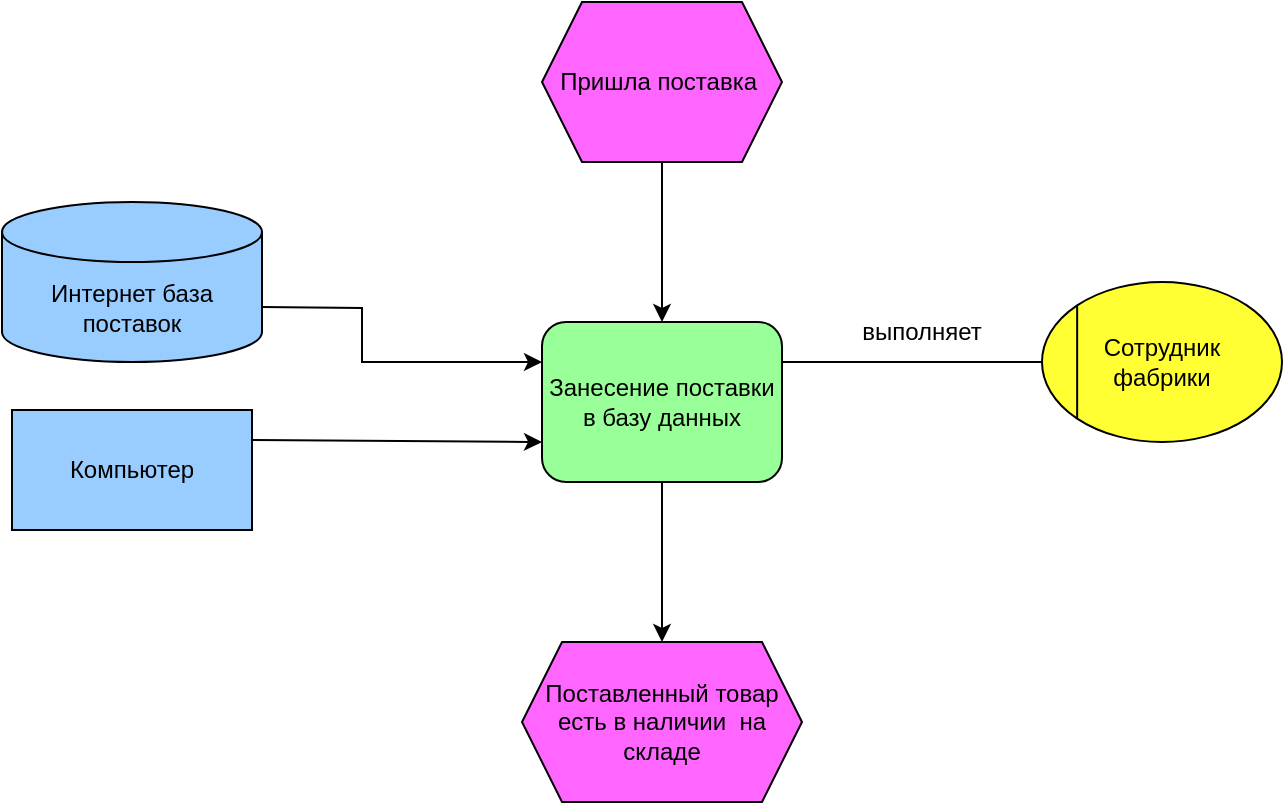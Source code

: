 <mxfile version="22.1.4" type="github">
  <diagram name="Страница — 1" id="INVGBPt_VYmLyctggFGg">
    <mxGraphModel dx="1430" dy="793" grid="1" gridSize="10" guides="1" tooltips="1" connect="1" arrows="1" fold="1" page="1" pageScale="1" pageWidth="827" pageHeight="1169" math="0" shadow="0">
      <root>
        <mxCell id="0" />
        <mxCell id="1" parent="0" />
        <mxCell id="-x4PVFEpAmjkInHYJLnl-1" value="Пришла поставка&amp;nbsp;" style="shape=hexagon;perimeter=hexagonPerimeter2;whiteSpace=wrap;html=1;fixedSize=1;fillColor=#FF66FF;strokeColor=#000000;" parent="1" vertex="1">
          <mxGeometry x="320" y="40" width="120" height="80" as="geometry" />
        </mxCell>
        <mxCell id="-x4PVFEpAmjkInHYJLnl-2" value="" style="endArrow=classic;html=1;rounded=0;exitX=0.5;exitY=1;exitDx=0;exitDy=0;" parent="1" source="-x4PVFEpAmjkInHYJLnl-1" edge="1">
          <mxGeometry width="50" height="50" relative="1" as="geometry">
            <mxPoint x="430" y="460" as="sourcePoint" />
            <mxPoint x="380" y="200" as="targetPoint" />
          </mxGeometry>
        </mxCell>
        <mxCell id="-x4PVFEpAmjkInHYJLnl-3" value="Занесение поставки в базу данных" style="rounded=1;whiteSpace=wrap;html=1;fillColor=#99FF99;" parent="1" vertex="1">
          <mxGeometry x="320" y="200" width="120" height="80" as="geometry" />
        </mxCell>
        <mxCell id="-x4PVFEpAmjkInHYJLnl-4" value="" style="endArrow=none;html=1;rounded=0;exitX=1;exitY=0.25;exitDx=0;exitDy=0;entryX=0;entryY=0.5;entryDx=0;entryDy=0;" parent="1" source="-x4PVFEpAmjkInHYJLnl-3" target="-x4PVFEpAmjkInHYJLnl-5" edge="1">
          <mxGeometry width="50" height="50" relative="1" as="geometry">
            <mxPoint x="430" y="330" as="sourcePoint" />
            <mxPoint x="560" y="220" as="targetPoint" />
          </mxGeometry>
        </mxCell>
        <mxCell id="-x4PVFEpAmjkInHYJLnl-5" value="Сотрудник&lt;br&gt;фабрики" style="ellipse;whiteSpace=wrap;html=1;fillColor=#FFFF33;" parent="1" vertex="1">
          <mxGeometry x="570" y="180" width="120" height="80" as="geometry" />
        </mxCell>
        <mxCell id="-x4PVFEpAmjkInHYJLnl-8" value="" style="endArrow=none;html=1;rounded=0;entryX=0;entryY=0;entryDx=0;entryDy=0;exitX=0;exitY=1;exitDx=0;exitDy=0;" parent="1" source="-x4PVFEpAmjkInHYJLnl-5" target="-x4PVFEpAmjkInHYJLnl-5" edge="1">
          <mxGeometry width="50" height="50" relative="1" as="geometry">
            <mxPoint x="430" y="330" as="sourcePoint" />
            <mxPoint x="480" y="280" as="targetPoint" />
          </mxGeometry>
        </mxCell>
        <mxCell id="-x4PVFEpAmjkInHYJLnl-9" value="выполняет" style="text;html=1;strokeColor=none;fillColor=none;align=center;verticalAlign=middle;whiteSpace=wrap;rounded=0;" parent="1" vertex="1">
          <mxGeometry x="480" y="190" width="60" height="30" as="geometry" />
        </mxCell>
        <mxCell id="-x4PVFEpAmjkInHYJLnl-10" value="Интернет база поставок" style="shape=cylinder3;whiteSpace=wrap;html=1;boundedLbl=1;backgroundOutline=1;size=15;fillColor=#99CCFF;" parent="1" vertex="1">
          <mxGeometry x="50" y="140" width="130" height="80" as="geometry" />
        </mxCell>
        <mxCell id="-x4PVFEpAmjkInHYJLnl-12" value="" style="endArrow=classic;html=1;rounded=0;exitX=1;exitY=0;exitDx=0;exitDy=52.5;exitPerimeter=0;entryX=0;entryY=0.25;entryDx=0;entryDy=0;" parent="1" source="-x4PVFEpAmjkInHYJLnl-10" target="-x4PVFEpAmjkInHYJLnl-3" edge="1">
          <mxGeometry width="50" height="50" relative="1" as="geometry">
            <mxPoint x="430" y="330" as="sourcePoint" />
            <mxPoint x="480" y="280" as="targetPoint" />
            <Array as="points">
              <mxPoint x="230" y="193" />
              <mxPoint x="230" y="220" />
            </Array>
          </mxGeometry>
        </mxCell>
        <mxCell id="-x4PVFEpAmjkInHYJLnl-13" value="Компьютер" style="rounded=0;whiteSpace=wrap;html=1;fillColor=#99CCFF;" parent="1" vertex="1">
          <mxGeometry x="55" y="244" width="120" height="60" as="geometry" />
        </mxCell>
        <mxCell id="-x4PVFEpAmjkInHYJLnl-14" value="" style="endArrow=classic;html=1;rounded=0;exitX=1;exitY=0.25;exitDx=0;exitDy=0;entryX=0;entryY=0.75;entryDx=0;entryDy=0;" parent="1" source="-x4PVFEpAmjkInHYJLnl-13" target="-x4PVFEpAmjkInHYJLnl-3" edge="1">
          <mxGeometry width="50" height="50" relative="1" as="geometry">
            <mxPoint x="175" y="290" as="sourcePoint" />
            <mxPoint x="315" y="292" as="targetPoint" />
          </mxGeometry>
        </mxCell>
        <mxCell id="-x4PVFEpAmjkInHYJLnl-15" value="Поставленный товар есть в наличии&amp;nbsp; на складе" style="shape=hexagon;perimeter=hexagonPerimeter2;whiteSpace=wrap;html=1;fixedSize=1;fillColor=#FF66FF;" parent="1" vertex="1">
          <mxGeometry x="310" y="360" width="140" height="80" as="geometry" />
        </mxCell>
        <mxCell id="-x4PVFEpAmjkInHYJLnl-16" value="" style="endArrow=classic;html=1;rounded=0;exitX=0.5;exitY=1;exitDx=0;exitDy=0;entryX=0.5;entryY=0;entryDx=0;entryDy=0;" parent="1" source="-x4PVFEpAmjkInHYJLnl-3" target="-x4PVFEpAmjkInHYJLnl-15" edge="1">
          <mxGeometry width="50" height="50" relative="1" as="geometry">
            <mxPoint x="480" y="310" as="sourcePoint" />
            <mxPoint x="480" y="390" as="targetPoint" />
          </mxGeometry>
        </mxCell>
      </root>
    </mxGraphModel>
  </diagram>
</mxfile>
